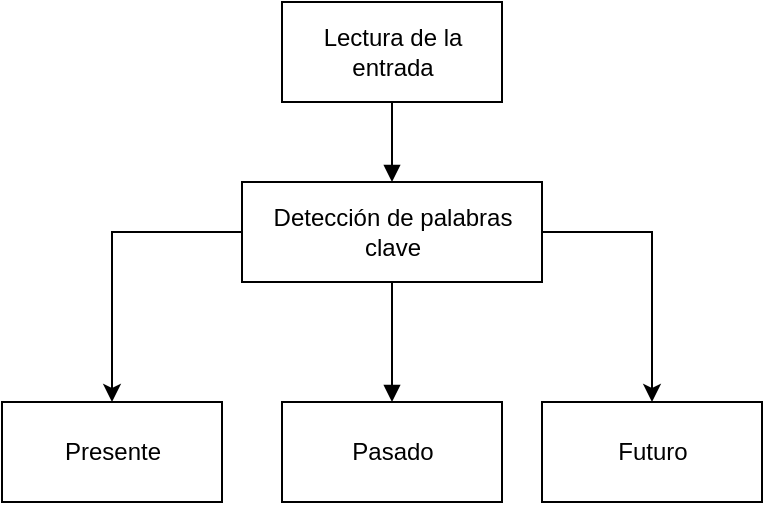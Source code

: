 <mxfile version="10.6.3" type="device"><diagram id="Gjy5n1JMEfsgpbk9Ix3n" name="Page-1"><mxGraphModel dx="845" dy="453" grid="1" gridSize="10" guides="1" tooltips="1" connect="1" arrows="1" fold="1" page="1" pageScale="1" pageWidth="827" pageHeight="1169" math="0" shadow="0"><root><mxCell id="0"/><mxCell id="1" parent="0"/><mxCell id="RJMMcDYganIZJ4E8drSN-1" value="Lectura de la &lt;br&gt;entrada&lt;br&gt;" style="html=1;" vertex="1" parent="1"><mxGeometry x="320" y="90" width="110" height="50" as="geometry"/></mxCell><mxCell id="RJMMcDYganIZJ4E8drSN-8" value="" style="edgeStyle=orthogonalEdgeStyle;rounded=0;orthogonalLoop=1;jettySize=auto;html=1;" edge="1" parent="1" source="RJMMcDYganIZJ4E8drSN-2" target="RJMMcDYganIZJ4E8drSN-3"><mxGeometry relative="1" as="geometry"/></mxCell><mxCell id="RJMMcDYganIZJ4E8drSN-2" value="Detección de palabras&lt;br&gt;clave&lt;br&gt;" style="html=1;" vertex="1" parent="1"><mxGeometry x="300" y="180" width="150" height="50" as="geometry"/></mxCell><mxCell id="RJMMcDYganIZJ4E8drSN-3" value="Presente&lt;br&gt;" style="html=1;" vertex="1" parent="1"><mxGeometry x="180" y="290" width="110" height="50" as="geometry"/></mxCell><mxCell id="RJMMcDYganIZJ4E8drSN-12" value="Pasado&lt;br&gt;" style="html=1;" vertex="1" parent="1"><mxGeometry x="320" y="290" width="110" height="50" as="geometry"/></mxCell><mxCell id="RJMMcDYganIZJ4E8drSN-5" value="" style="html=1;verticalAlign=bottom;endArrow=block;entryX=0.5;entryY=0;entryDx=0;entryDy=0;" edge="1" parent="1" source="RJMMcDYganIZJ4E8drSN-1" target="RJMMcDYganIZJ4E8drSN-2"><mxGeometry width="80" relative="1" as="geometry"><mxPoint x="320" y="350" as="sourcePoint"/><mxPoint x="400" y="350" as="targetPoint"/></mxGeometry></mxCell><mxCell id="RJMMcDYganIZJ4E8drSN-6" value="" style="html=1;verticalAlign=bottom;endArrow=block;entryX=0.5;entryY=0;entryDx=0;entryDy=0;exitX=0.5;exitY=1;exitDx=0;exitDy=0;" edge="1" parent="1" source="RJMMcDYganIZJ4E8drSN-2"><mxGeometry width="80" relative="1" as="geometry"><mxPoint x="375" y="240" as="sourcePoint"/><mxPoint x="375" y="290" as="targetPoint"/></mxGeometry></mxCell><mxCell id="RJMMcDYganIZJ4E8drSN-7" value="Futuro&lt;br&gt;" style="html=1;" vertex="1" parent="1"><mxGeometry x="450" y="290" width="110" height="50" as="geometry"/></mxCell><mxCell id="RJMMcDYganIZJ4E8drSN-9" value="" style="edgeStyle=orthogonalEdgeStyle;rounded=0;orthogonalLoop=1;jettySize=auto;html=1;entryX=0.5;entryY=0;entryDx=0;entryDy=0;exitX=1;exitY=0.5;exitDx=0;exitDy=0;" edge="1" parent="1" source="RJMMcDYganIZJ4E8drSN-2" target="RJMMcDYganIZJ4E8drSN-7"><mxGeometry relative="1" as="geometry"><mxPoint x="386" y="327" as="sourcePoint"/><mxPoint x="386" y="377" as="targetPoint"/></mxGeometry></mxCell></root></mxGraphModel></diagram></mxfile>